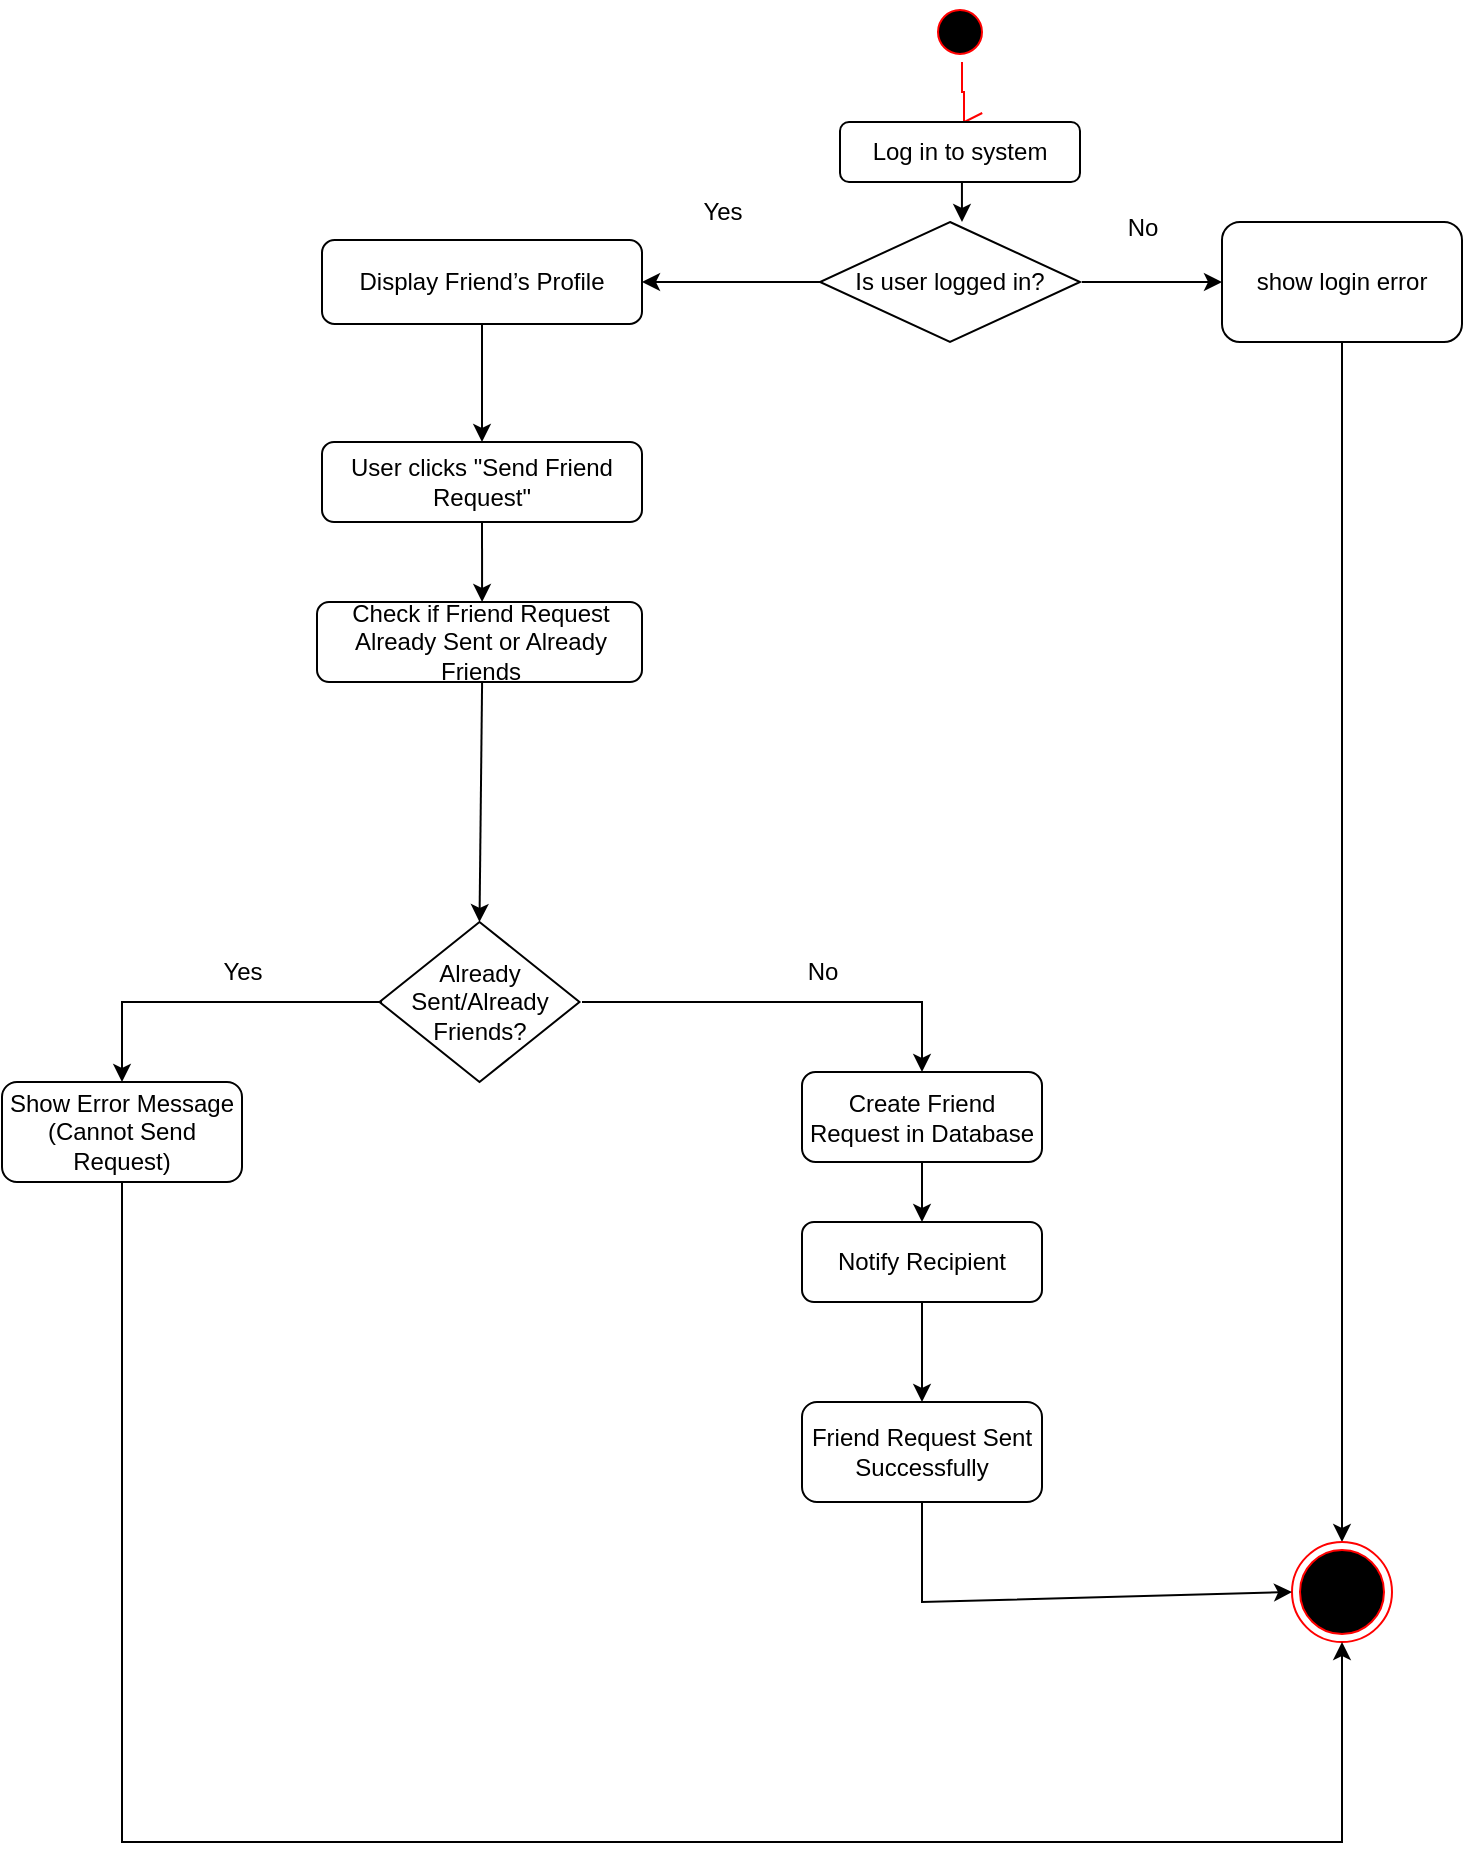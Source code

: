 <mxfile version="24.8.6">
  <diagram id="e_u2dvvKTpSE7GeCOZ3W" name="Page-1">
    <mxGraphModel dx="1877" dy="578" grid="1" gridSize="10" guides="1" tooltips="1" connect="1" arrows="1" fold="1" page="1" pageScale="1" pageWidth="827" pageHeight="1169" math="0" shadow="0">
      <root>
        <mxCell id="0" />
        <mxCell id="1" parent="0" />
        <mxCell id="cSsbPW50Kq6JUkMz0H1c-2" value="" style="ellipse;html=1;shape=startState;fillColor=#000000;strokeColor=#ff0000;" parent="1" vertex="1">
          <mxGeometry x="384" y="20" width="30" height="30" as="geometry" />
        </mxCell>
        <mxCell id="cSsbPW50Kq6JUkMz0H1c-3" value="" style="edgeStyle=orthogonalEdgeStyle;html=1;verticalAlign=bottom;endArrow=open;endSize=8;strokeColor=#ff0000;rounded=0;" parent="1" source="cSsbPW50Kq6JUkMz0H1c-2" edge="1">
          <mxGeometry relative="1" as="geometry">
            <mxPoint x="400" y="80" as="targetPoint" />
            <Array as="points">
              <mxPoint x="400" y="65" />
              <mxPoint x="401" y="65" />
            </Array>
          </mxGeometry>
        </mxCell>
        <mxCell id="cSsbPW50Kq6JUkMz0H1c-4" value="Log in to system" style="rounded=1;whiteSpace=wrap;html=1;" parent="1" vertex="1">
          <mxGeometry x="339" y="80" width="120" height="30" as="geometry" />
        </mxCell>
        <mxCell id="cSsbPW50Kq6JUkMz0H1c-5" value="Is user logged in?" style="rhombus;whiteSpace=wrap;html=1;" parent="1" vertex="1">
          <mxGeometry x="329" y="130" width="130" height="60" as="geometry" />
        </mxCell>
        <mxCell id="cSsbPW50Kq6JUkMz0H1c-7" value="" style="endArrow=classic;html=1;rounded=0;exitX=0.508;exitY=1;exitDx=0;exitDy=0;exitPerimeter=0;" parent="1" source="cSsbPW50Kq6JUkMz0H1c-4" edge="1">
          <mxGeometry width="50" height="50" relative="1" as="geometry">
            <mxPoint x="320" y="320" as="sourcePoint" />
            <mxPoint x="400" y="130" as="targetPoint" />
          </mxGeometry>
        </mxCell>
        <mxCell id="cSsbPW50Kq6JUkMz0H1c-8" value="" style="endArrow=classic;html=1;rounded=0;" parent="1" edge="1">
          <mxGeometry width="50" height="50" relative="1" as="geometry">
            <mxPoint x="330" y="160" as="sourcePoint" />
            <mxPoint x="240" y="160" as="targetPoint" />
          </mxGeometry>
        </mxCell>
        <mxCell id="cSsbPW50Kq6JUkMz0H1c-9" value="Display Friend’s Profile" style="rounded=1;whiteSpace=wrap;html=1;" parent="1" vertex="1">
          <mxGeometry x="80" y="139" width="160" height="42" as="geometry" />
        </mxCell>
        <mxCell id="cSsbPW50Kq6JUkMz0H1c-11" value="User clicks &quot;Send Friend Request&quot;" style="rounded=1;whiteSpace=wrap;html=1;" parent="1" vertex="1">
          <mxGeometry x="80" y="240" width="160" height="40" as="geometry" />
        </mxCell>
        <mxCell id="cSsbPW50Kq6JUkMz0H1c-13" value="Check if Friend Request Already Sent or Already Friends" style="rounded=1;whiteSpace=wrap;html=1;" parent="1" vertex="1">
          <mxGeometry x="77.5" y="320" width="162.5" height="40" as="geometry" />
        </mxCell>
        <mxCell id="cSsbPW50Kq6JUkMz0H1c-14" value="" style="endArrow=classic;html=1;rounded=0;exitX=0.5;exitY=1;exitDx=0;exitDy=0;exitPerimeter=0;" parent="1" source="cSsbPW50Kq6JUkMz0H1c-9" edge="1">
          <mxGeometry width="50" height="50" relative="1" as="geometry">
            <mxPoint x="160" y="300" as="sourcePoint" />
            <mxPoint x="160" y="240" as="targetPoint" />
          </mxGeometry>
        </mxCell>
        <mxCell id="cSsbPW50Kq6JUkMz0H1c-21" value="Yes" style="text;html=1;align=center;verticalAlign=middle;resizable=0;points=[];autosize=1;strokeColor=none;fillColor=none;" parent="1" vertex="1">
          <mxGeometry x="260" y="110" width="40" height="30" as="geometry" />
        </mxCell>
        <mxCell id="cSsbPW50Kq6JUkMz0H1c-36" value="" style="endArrow=classic;html=1;rounded=0;" parent="1" edge="1">
          <mxGeometry width="50" height="50" relative="1" as="geometry">
            <mxPoint x="460" y="160" as="sourcePoint" />
            <mxPoint x="530" y="160" as="targetPoint" />
          </mxGeometry>
        </mxCell>
        <mxCell id="cSsbPW50Kq6JUkMz0H1c-37" value="No" style="text;html=1;align=center;verticalAlign=middle;resizable=0;points=[];autosize=1;strokeColor=none;fillColor=none;" parent="1" vertex="1">
          <mxGeometry x="470" y="118" width="40" height="30" as="geometry" />
        </mxCell>
        <mxCell id="cSsbPW50Kq6JUkMz0H1c-38" value="show login error" style="rounded=1;whiteSpace=wrap;html=1;" parent="1" vertex="1">
          <mxGeometry x="530" y="130" width="120" height="60" as="geometry" />
        </mxCell>
        <mxCell id="cSsbPW50Kq6JUkMz0H1c-40" value="" style="ellipse;html=1;shape=endState;fillColor=#000000;strokeColor=#ff0000;" parent="1" vertex="1">
          <mxGeometry x="590" y="430" height="30" as="geometry" />
        </mxCell>
        <mxCell id="cSsbPW50Kq6JUkMz0H1c-42" value="" style="endArrow=classic;html=1;rounded=0;exitX=0.5;exitY=1;exitDx=0;exitDy=0;exitPerimeter=0;" parent="1" source="cSsbPW50Kq6JUkMz0H1c-38" edge="1">
          <mxGeometry width="50" height="50" relative="1" as="geometry">
            <mxPoint x="340" y="490" as="sourcePoint" />
            <mxPoint x="590" y="790" as="targetPoint" />
          </mxGeometry>
        </mxCell>
        <mxCell id="ILmRY9t9ikbFDp1ylnBZ-1" value="" style="endArrow=classic;html=1;rounded=0;exitX=0.5;exitY=1;exitDx=0;exitDy=0;exitPerimeter=0;entryX=0.508;entryY=0;entryDx=0;entryDy=0;entryPerimeter=0;" parent="1" source="cSsbPW50Kq6JUkMz0H1c-11" target="cSsbPW50Kq6JUkMz0H1c-13" edge="1">
          <mxGeometry width="50" height="50" relative="1" as="geometry">
            <mxPoint x="190" y="360" as="sourcePoint" />
            <mxPoint x="250" y="450" as="targetPoint" />
          </mxGeometry>
        </mxCell>
        <mxCell id="ILmRY9t9ikbFDp1ylnBZ-4" value="" style="endArrow=classic;html=1;rounded=0;exitX=0.508;exitY=1;exitDx=0;exitDy=0;exitPerimeter=0;entryX=0.5;entryY=0;entryDx=0;entryDy=0;" parent="1" source="cSsbPW50Kq6JUkMz0H1c-13" target="8oVrIRrRadPJnCO46N0i-1" edge="1">
          <mxGeometry width="50" height="50" relative="1" as="geometry">
            <mxPoint x="190" y="360" as="sourcePoint" />
            <mxPoint x="180" y="420" as="targetPoint" />
          </mxGeometry>
        </mxCell>
        <mxCell id="ILmRY9t9ikbFDp1ylnBZ-6" value="" style="ellipse;html=1;shape=endState;fillColor=#000000;strokeColor=#ff0000;" parent="1" vertex="1">
          <mxGeometry x="565" y="790" width="50" height="50" as="geometry" />
        </mxCell>
        <mxCell id="8oVrIRrRadPJnCO46N0i-1" value="Already Sent/Already Friends?" style="rhombus;whiteSpace=wrap;html=1;" parent="1" vertex="1">
          <mxGeometry x="108.75" y="480" width="100" height="80" as="geometry" />
        </mxCell>
        <mxCell id="8oVrIRrRadPJnCO46N0i-3" value="" style="endArrow=classic;html=1;rounded=0;exitX=0.013;exitY=0.5;exitDx=0;exitDy=0;exitPerimeter=0;" parent="1" source="8oVrIRrRadPJnCO46N0i-1" target="8oVrIRrRadPJnCO46N0i-4" edge="1">
          <mxGeometry width="50" height="50" relative="1" as="geometry">
            <mxPoint x="280" y="400" as="sourcePoint" />
            <mxPoint x="50" y="520" as="targetPoint" />
            <Array as="points">
              <mxPoint x="-20" y="520" />
            </Array>
          </mxGeometry>
        </mxCell>
        <mxCell id="8oVrIRrRadPJnCO46N0i-4" value="Show Error Message (Cannot Send Request)" style="rounded=1;whiteSpace=wrap;html=1;" parent="1" vertex="1">
          <mxGeometry x="-80" y="560" width="120" height="50" as="geometry" />
        </mxCell>
        <mxCell id="8oVrIRrRadPJnCO46N0i-5" value="Yes" style="text;html=1;align=center;verticalAlign=middle;resizable=0;points=[];autosize=1;strokeColor=none;fillColor=none;" parent="1" vertex="1">
          <mxGeometry x="20" y="490" width="40" height="30" as="geometry" />
        </mxCell>
        <mxCell id="8oVrIRrRadPJnCO46N0i-6" value="" style="endArrow=classic;html=1;rounded=0;entryX=0.5;entryY=0;entryDx=0;entryDy=0;" parent="1" target="8oVrIRrRadPJnCO46N0i-12" edge="1">
          <mxGeometry width="50" height="50" relative="1" as="geometry">
            <mxPoint x="210" y="520" as="sourcePoint" />
            <mxPoint x="360" y="520" as="targetPoint" />
            <Array as="points">
              <mxPoint x="380" y="520" />
            </Array>
          </mxGeometry>
        </mxCell>
        <mxCell id="8oVrIRrRadPJnCO46N0i-7" value="No" style="text;html=1;align=center;verticalAlign=middle;resizable=0;points=[];autosize=1;strokeColor=none;fillColor=none;" parent="1" vertex="1">
          <mxGeometry x="310" y="490" width="40" height="30" as="geometry" />
        </mxCell>
        <mxCell id="8oVrIRrRadPJnCO46N0i-8" value="Friend Request Sent Successfully" style="rounded=1;whiteSpace=wrap;html=1;" parent="1" vertex="1">
          <mxGeometry x="320" y="720" width="120" height="50" as="geometry" />
        </mxCell>
        <mxCell id="8oVrIRrRadPJnCO46N0i-12" value="Create Friend Request in Database" style="rounded=1;whiteSpace=wrap;html=1;" parent="1" vertex="1">
          <mxGeometry x="320" y="555" width="120" height="45" as="geometry" />
        </mxCell>
        <mxCell id="8oVrIRrRadPJnCO46N0i-13" value="" style="endArrow=classic;html=1;rounded=0;exitX=0.5;exitY=1;exitDx=0;exitDy=0;exitPerimeter=0;" parent="1" source="8oVrIRrRadPJnCO46N0i-12" edge="1">
          <mxGeometry width="50" height="50" relative="1" as="geometry">
            <mxPoint x="110" y="680" as="sourcePoint" />
            <mxPoint x="380" y="630" as="targetPoint" />
          </mxGeometry>
        </mxCell>
        <mxCell id="j3cNvFwRl4EMJJU2KBFv-1" value="Notify Recipient" style="rounded=1;whiteSpace=wrap;html=1;" parent="1" vertex="1">
          <mxGeometry x="320" y="630" width="120" height="40" as="geometry" />
        </mxCell>
        <mxCell id="j3cNvFwRl4EMJJU2KBFv-4" value="" style="endArrow=classic;html=1;rounded=0;entryX=0.5;entryY=0;entryDx=0;entryDy=0;entryPerimeter=0;exitX=0.5;exitY=1;exitDx=0;exitDy=0;exitPerimeter=0;" parent="1" source="j3cNvFwRl4EMJJU2KBFv-1" target="8oVrIRrRadPJnCO46N0i-8" edge="1">
          <mxGeometry width="50" height="50" relative="1" as="geometry">
            <mxPoint x="190" y="720" as="sourcePoint" />
            <mxPoint x="370" y="870" as="targetPoint" />
          </mxGeometry>
        </mxCell>
        <mxCell id="j3cNvFwRl4EMJJU2KBFv-7" value="" style="endArrow=classic;html=1;rounded=0;exitX=0.5;exitY=1;exitDx=0;exitDy=0;exitPerimeter=0;" parent="1" source="8oVrIRrRadPJnCO46N0i-4" edge="1">
          <mxGeometry width="50" height="50" relative="1" as="geometry">
            <mxPoint x="130" y="919.98" as="sourcePoint" />
            <mxPoint x="590" y="840" as="targetPoint" />
            <Array as="points">
              <mxPoint x="-20" y="940" />
              <mxPoint x="590" y="940" />
            </Array>
          </mxGeometry>
        </mxCell>
        <mxCell id="uljT96sFx1SeSEMwCfUZ-1" value="" style="endArrow=classic;html=1;rounded=0;exitX=0.5;exitY=1;exitDx=0;exitDy=0;exitPerimeter=0;entryX=0;entryY=0.5;entryDx=0;entryDy=0;" edge="1" parent="1" source="8oVrIRrRadPJnCO46N0i-8" target="ILmRY9t9ikbFDp1ylnBZ-6">
          <mxGeometry width="50" height="50" relative="1" as="geometry">
            <mxPoint x="290" y="760" as="sourcePoint" />
            <mxPoint x="560" y="815" as="targetPoint" />
            <Array as="points">
              <mxPoint x="380" y="820" />
            </Array>
          </mxGeometry>
        </mxCell>
      </root>
    </mxGraphModel>
  </diagram>
</mxfile>
